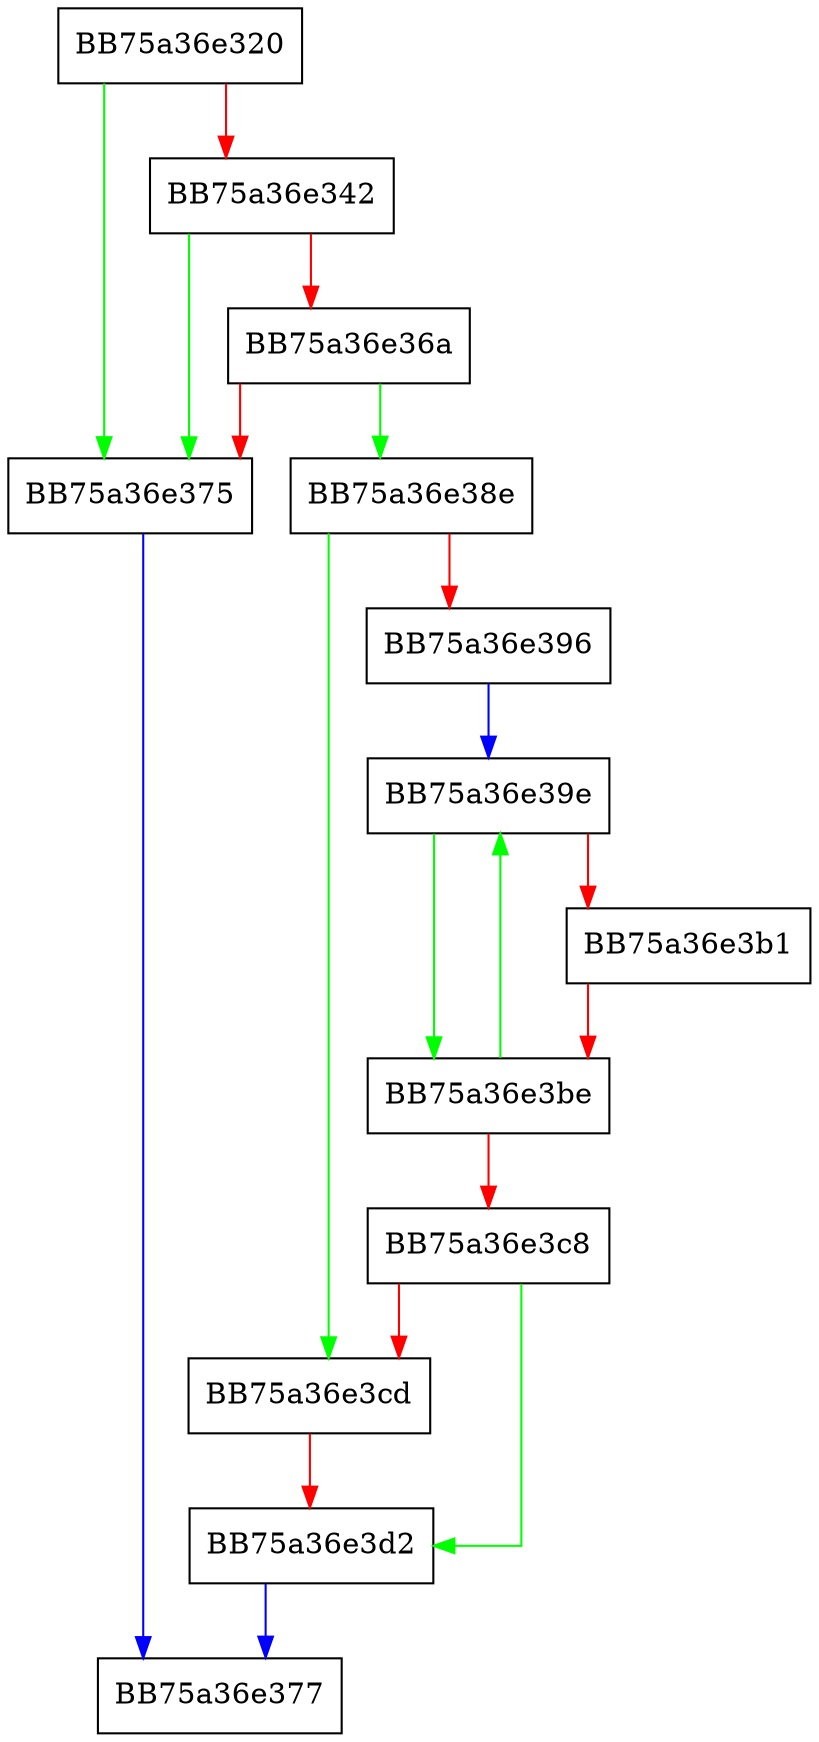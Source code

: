 digraph get_related_threat {
  node [shape="box"];
  graph [splines=ortho];
  BB75a36e320 -> BB75a36e375 [color="green"];
  BB75a36e320 -> BB75a36e342 [color="red"];
  BB75a36e342 -> BB75a36e375 [color="green"];
  BB75a36e342 -> BB75a36e36a [color="red"];
  BB75a36e36a -> BB75a36e38e [color="green"];
  BB75a36e36a -> BB75a36e375 [color="red"];
  BB75a36e375 -> BB75a36e377 [color="blue"];
  BB75a36e38e -> BB75a36e3cd [color="green"];
  BB75a36e38e -> BB75a36e396 [color="red"];
  BB75a36e396 -> BB75a36e39e [color="blue"];
  BB75a36e39e -> BB75a36e3be [color="green"];
  BB75a36e39e -> BB75a36e3b1 [color="red"];
  BB75a36e3b1 -> BB75a36e3be [color="red"];
  BB75a36e3be -> BB75a36e39e [color="green"];
  BB75a36e3be -> BB75a36e3c8 [color="red"];
  BB75a36e3c8 -> BB75a36e3d2 [color="green"];
  BB75a36e3c8 -> BB75a36e3cd [color="red"];
  BB75a36e3cd -> BB75a36e3d2 [color="red"];
  BB75a36e3d2 -> BB75a36e377 [color="blue"];
}